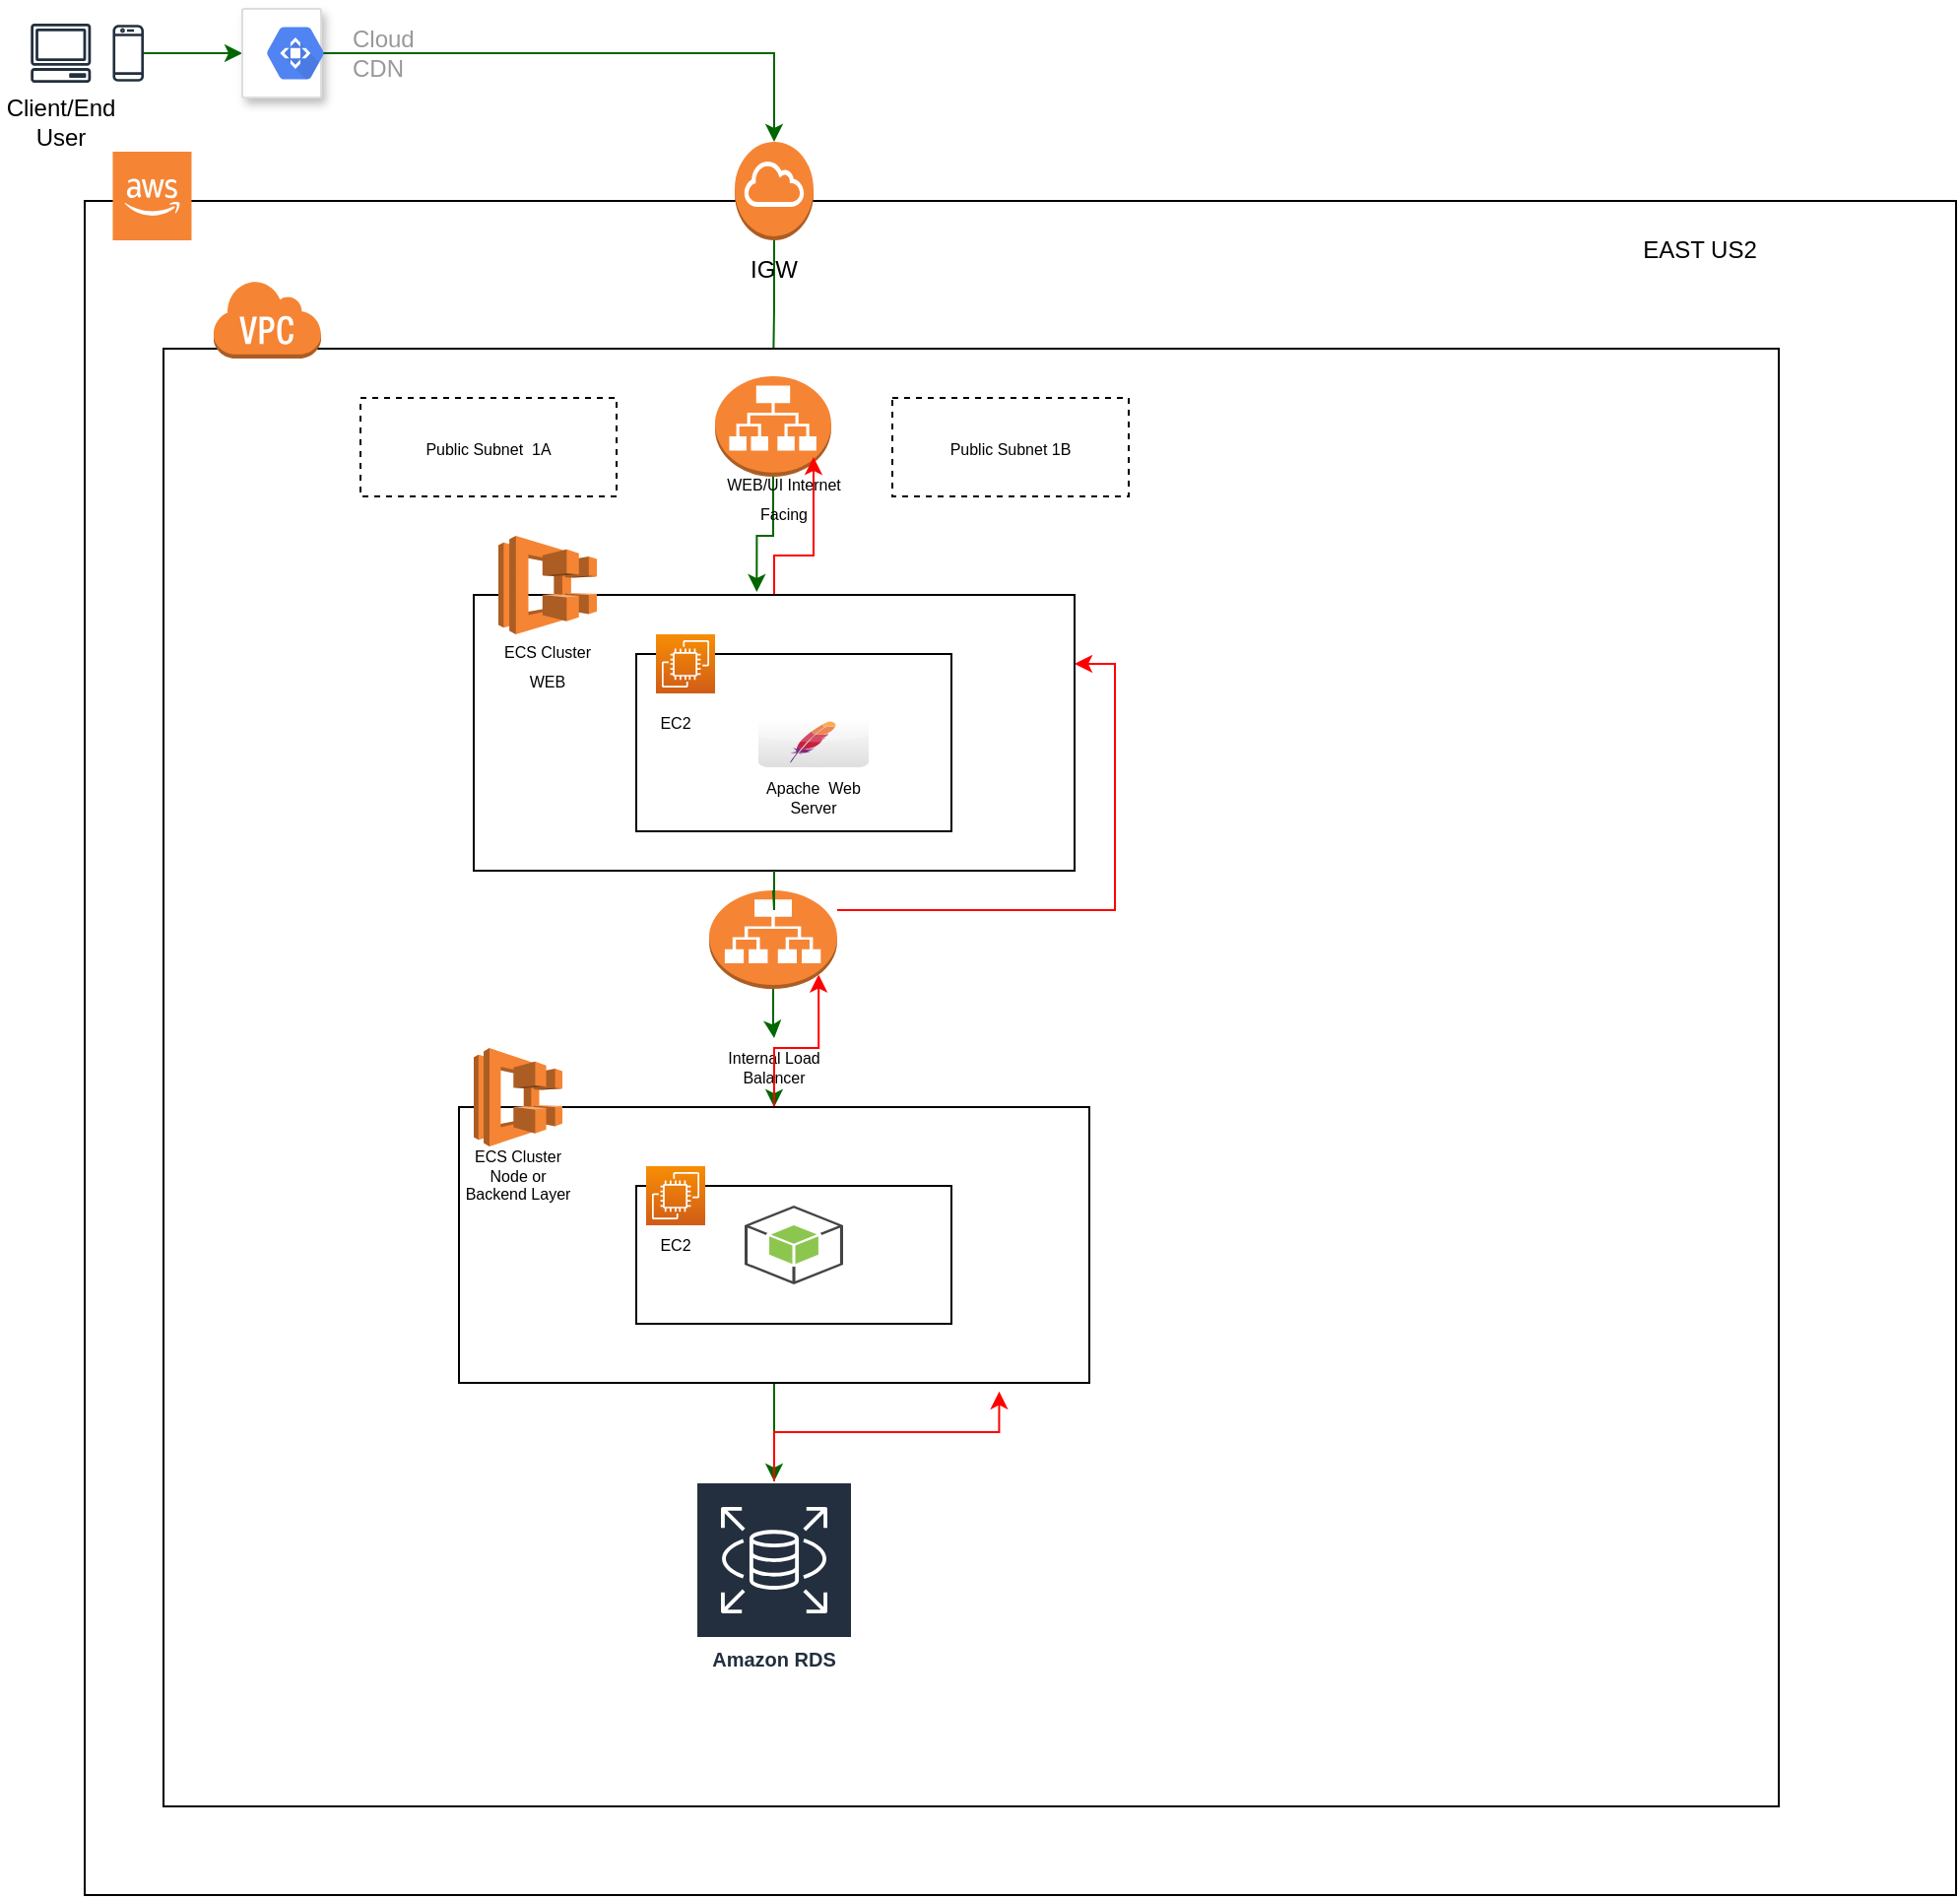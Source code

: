 <mxfile version="15.7.0" type="device"><diagram id="EJPesw59yiEa_lA1Soca" name="Page-1"><mxGraphModel dx="1497" dy="946" grid="1" gridSize="10" guides="1" tooltips="1" connect="1" arrows="1" fold="1" page="1" pageScale="1" pageWidth="827" pageHeight="1169" math="0" shadow="0"><root><mxCell id="0"/><mxCell id="1" parent="0"/><mxCell id="CTtVCj4Z3wZTfadNuvui-1" value="" style="sketch=0;outlineConnect=0;fontColor=#232F3E;gradientColor=none;fillColor=#232F3E;strokeColor=none;dashed=0;verticalLabelPosition=bottom;verticalAlign=top;align=center;html=1;fontSize=12;fontStyle=0;aspect=fixed;pointerEvents=1;shape=mxgraph.aws4.client;" vertex="1" parent="1"><mxGeometry x="42.49" y="50" width="30.79" height="30" as="geometry"/></mxCell><mxCell id="CTtVCj4Z3wZTfadNuvui-6" value="" style="edgeStyle=orthogonalEdgeStyle;rounded=0;orthogonalLoop=1;jettySize=auto;html=1;strokeColor=#006600;" edge="1" parent="1" source="CTtVCj4Z3wZTfadNuvui-2" target="CTtVCj4Z3wZTfadNuvui-3"><mxGeometry relative="1" as="geometry"/></mxCell><mxCell id="CTtVCj4Z3wZTfadNuvui-2" value="" style="sketch=0;outlineConnect=0;fontColor=#232F3E;gradientColor=none;fillColor=#232F3E;strokeColor=none;dashed=0;verticalLabelPosition=bottom;verticalAlign=top;align=center;html=1;fontSize=12;fontStyle=0;aspect=fixed;pointerEvents=1;shape=mxgraph.aws4.mobile_client;" vertex="1" parent="1"><mxGeometry x="84.23" y="50" width="15.77" height="30" as="geometry"/></mxCell><mxCell id="CTtVCj4Z3wZTfadNuvui-17" style="edgeStyle=orthogonalEdgeStyle;rounded=0;orthogonalLoop=1;jettySize=auto;html=1;strokeColor=#006600;" edge="1" parent="1" source="CTtVCj4Z3wZTfadNuvui-3" target="CTtVCj4Z3wZTfadNuvui-15"><mxGeometry relative="1" as="geometry"/></mxCell><mxCell id="CTtVCj4Z3wZTfadNuvui-3" value="" style="strokeColor=#dddddd;shadow=1;strokeWidth=1;rounded=1;absoluteArcSize=1;arcSize=2;" vertex="1" parent="1"><mxGeometry x="150" y="42.5" width="40" height="45" as="geometry"/></mxCell><mxCell id="CTtVCj4Z3wZTfadNuvui-4" value="Cloud &#10;CDN" style="sketch=0;dashed=0;connectable=0;html=1;fillColor=#5184F3;strokeColor=none;shape=mxgraph.gcp2.hexIcon;prIcon=cloud_cdn;part=1;labelPosition=right;verticalLabelPosition=middle;align=left;verticalAlign=middle;spacingLeft=5;fontColor=#999999;fontSize=12;" vertex="1" parent="CTtVCj4Z3wZTfadNuvui-3"><mxGeometry y="0.5" width="44" height="39" relative="1" as="geometry"><mxPoint x="5" y="-19.5" as="offset"/></mxGeometry></mxCell><mxCell id="CTtVCj4Z3wZTfadNuvui-8" value="IGW" style="text;html=1;strokeColor=none;fillColor=none;align=center;verticalAlign=middle;whiteSpace=wrap;rounded=0;" vertex="1" parent="1"><mxGeometry x="390" y="150" width="60" height="30" as="geometry"/></mxCell><mxCell id="CTtVCj4Z3wZTfadNuvui-13" value="" style="rounded=0;whiteSpace=wrap;html=1;" vertex="1" parent="1"><mxGeometry x="70" y="140" width="950" height="860" as="geometry"/></mxCell><mxCell id="CTtVCj4Z3wZTfadNuvui-76" style="edgeStyle=orthogonalEdgeStyle;rounded=0;orthogonalLoop=1;jettySize=auto;html=1;entryX=0.5;entryY=0;entryDx=0;entryDy=0;entryPerimeter=0;fontSize=12;strokeColor=#006600;" edge="1" parent="1" source="CTtVCj4Z3wZTfadNuvui-15" target="CTtVCj4Z3wZTfadNuvui-32"><mxGeometry relative="1" as="geometry"/></mxCell><mxCell id="CTtVCj4Z3wZTfadNuvui-15" value="" style="outlineConnect=0;dashed=0;verticalLabelPosition=bottom;verticalAlign=top;align=center;html=1;shape=mxgraph.aws3.internet_gateway;fillColor=#F58534;gradientColor=none;" vertex="1" parent="1"><mxGeometry x="400" y="110" width="40" height="50" as="geometry"/></mxCell><mxCell id="CTtVCj4Z3wZTfadNuvui-16" value="IGW" style="text;html=1;strokeColor=none;fillColor=none;align=center;verticalAlign=middle;whiteSpace=wrap;rounded=0;" vertex="1" parent="1"><mxGeometry x="390" y="160" width="60" height="30" as="geometry"/></mxCell><mxCell id="CTtVCj4Z3wZTfadNuvui-18" value="" style="outlineConnect=0;dashed=0;verticalLabelPosition=bottom;verticalAlign=top;align=center;html=1;shape=mxgraph.aws3.cloud_2;fillColor=#F58534;gradientColor=none;" vertex="1" parent="1"><mxGeometry x="84.23" y="115" width="40" height="45" as="geometry"/></mxCell><mxCell id="CTtVCj4Z3wZTfadNuvui-21" value="" style="rounded=0;whiteSpace=wrap;html=1;" vertex="1" parent="1"><mxGeometry x="110" y="215" width="820" height="740" as="geometry"/></mxCell><mxCell id="CTtVCj4Z3wZTfadNuvui-22" value="" style="outlineConnect=0;dashed=0;verticalLabelPosition=bottom;verticalAlign=top;align=center;html=1;shape=mxgraph.aws3.virtual_private_cloud;fillColor=#F58534;gradientColor=none;" vertex="1" parent="1"><mxGeometry x="135" y="180" width="55" height="40" as="geometry"/></mxCell><mxCell id="CTtVCj4Z3wZTfadNuvui-30" value="&lt;font style=&quot;font-size: 8px&quot;&gt;Public Subnet&amp;nbsp; 1A&lt;/font&gt;" style="rounded=0;whiteSpace=wrap;html=1;dashed=1;" vertex="1" parent="1"><mxGeometry x="210" y="240" width="130" height="50" as="geometry"/></mxCell><mxCell id="CTtVCj4Z3wZTfadNuvui-31" value="&lt;font style=&quot;font-size: 8px&quot;&gt;Public Subnet 1B&lt;/font&gt;" style="rounded=0;whiteSpace=wrap;html=1;dashed=1;" vertex="1" parent="1"><mxGeometry x="480" y="240" width="120" height="50" as="geometry"/></mxCell><mxCell id="CTtVCj4Z3wZTfadNuvui-53" style="edgeStyle=orthogonalEdgeStyle;rounded=0;orthogonalLoop=1;jettySize=auto;html=1;entryX=0.471;entryY=-0.011;entryDx=0;entryDy=0;entryPerimeter=0;fontSize=8;strokeColor=#006600;" edge="1" parent="1" source="CTtVCj4Z3wZTfadNuvui-32" target="CTtVCj4Z3wZTfadNuvui-34"><mxGeometry relative="1" as="geometry"/></mxCell><mxCell id="CTtVCj4Z3wZTfadNuvui-32" value="" style="outlineConnect=0;dashed=0;verticalLabelPosition=bottom;verticalAlign=top;align=center;html=1;shape=mxgraph.aws3.application_load_balancer;fillColor=#F58534;gradientColor=none;" vertex="1" parent="1"><mxGeometry x="390" y="229" width="59" height="51" as="geometry"/></mxCell><mxCell id="CTtVCj4Z3wZTfadNuvui-33" value="&lt;font style=&quot;font-size: 8px&quot;&gt;WEB/UI Internet Facing&lt;/font&gt;" style="text;html=1;strokeColor=none;fillColor=none;align=center;verticalAlign=middle;whiteSpace=wrap;rounded=0;dashed=1;" vertex="1" parent="1"><mxGeometry x="390" y="260" width="70" height="60" as="geometry"/></mxCell><mxCell id="CTtVCj4Z3wZTfadNuvui-67" value="" style="edgeStyle=orthogonalEdgeStyle;rounded=0;orthogonalLoop=1;jettySize=auto;html=1;fontSize=8;strokeColor=#006600;startArrow=none;" edge="1" parent="1" source="CTtVCj4Z3wZTfadNuvui-55" target="CTtVCj4Z3wZTfadNuvui-56"><mxGeometry relative="1" as="geometry"/></mxCell><mxCell id="CTtVCj4Z3wZTfadNuvui-84" style="edgeStyle=orthogonalEdgeStyle;rounded=0;orthogonalLoop=1;jettySize=auto;html=1;entryX=0.714;entryY=0.167;entryDx=0;entryDy=0;entryPerimeter=0;fontSize=12;strokeColor=#FF0000;" edge="1" parent="1" source="CTtVCj4Z3wZTfadNuvui-34" target="CTtVCj4Z3wZTfadNuvui-33"><mxGeometry relative="1" as="geometry"/></mxCell><mxCell id="CTtVCj4Z3wZTfadNuvui-34" value="" style="rounded=0;whiteSpace=wrap;html=1;" vertex="1" parent="1"><mxGeometry x="267.5" y="340" width="305" height="140" as="geometry"/></mxCell><mxCell id="CTtVCj4Z3wZTfadNuvui-37" value="" style="outlineConnect=0;dashed=0;verticalLabelPosition=bottom;verticalAlign=top;align=center;html=1;shape=mxgraph.aws3.ecs;fillColor=#F58534;gradientColor=none;" vertex="1" parent="1"><mxGeometry x="280" y="310" width="50" height="50" as="geometry"/></mxCell><mxCell id="CTtVCj4Z3wZTfadNuvui-38" value="&lt;font style=&quot;font-size: 8px&quot;&gt;ECS Cluster WEB&lt;/font&gt;" style="text;html=1;strokeColor=none;fillColor=none;align=center;verticalAlign=middle;whiteSpace=wrap;rounded=0;" vertex="1" parent="1"><mxGeometry x="275" y="360" width="60" height="30" as="geometry"/></mxCell><mxCell id="CTtVCj4Z3wZTfadNuvui-39" value="" style="rounded=0;whiteSpace=wrap;html=1;fontSize=8;" vertex="1" parent="1"><mxGeometry x="350" y="370" width="160" height="90" as="geometry"/></mxCell><mxCell id="CTtVCj4Z3wZTfadNuvui-40" value="" style="sketch=0;points=[[0,0,0],[0.25,0,0],[0.5,0,0],[0.75,0,0],[1,0,0],[0,1,0],[0.25,1,0],[0.5,1,0],[0.75,1,0],[1,1,0],[0,0.25,0],[0,0.5,0],[0,0.75,0],[1,0.25,0],[1,0.5,0],[1,0.75,0]];outlineConnect=0;fontColor=#232F3E;gradientColor=#F78E04;gradientDirection=north;fillColor=#D05C17;strokeColor=#ffffff;dashed=0;verticalLabelPosition=bottom;verticalAlign=top;align=center;html=1;fontSize=12;fontStyle=0;aspect=fixed;shape=mxgraph.aws4.resourceIcon;resIcon=mxgraph.aws4.ec2;" vertex="1" parent="1"><mxGeometry x="360" y="360" width="30" height="30" as="geometry"/></mxCell><mxCell id="CTtVCj4Z3wZTfadNuvui-41" value="EC2" style="text;html=1;strokeColor=none;fillColor=none;align=center;verticalAlign=middle;whiteSpace=wrap;rounded=0;fontSize=8;" vertex="1" parent="1"><mxGeometry x="340" y="390" width="60" height="30" as="geometry"/></mxCell><mxCell id="CTtVCj4Z3wZTfadNuvui-42" value="" style="dashed=0;outlineConnect=0;html=1;align=center;labelPosition=center;verticalLabelPosition=bottom;verticalAlign=top;shape=mxgraph.webicons.apache;gradientColor=#DFDEDE;fontSize=8;" vertex="1" parent="1"><mxGeometry x="412" y="402.5" width="56" height="25" as="geometry"/></mxCell><mxCell id="CTtVCj4Z3wZTfadNuvui-43" value="Apache&amp;nbsp; Web Server" style="text;html=1;strokeColor=none;fillColor=none;align=center;verticalAlign=middle;whiteSpace=wrap;rounded=0;fontSize=8;" vertex="1" parent="1"><mxGeometry x="410" y="427.5" width="60" height="30" as="geometry"/></mxCell><mxCell id="CTtVCj4Z3wZTfadNuvui-71" value="" style="edgeStyle=orthogonalEdgeStyle;rounded=0;orthogonalLoop=1;jettySize=auto;html=1;fontSize=8;strokeColor=#006600;" edge="1" parent="1" source="CTtVCj4Z3wZTfadNuvui-56" target="CTtVCj4Z3wZTfadNuvui-57"><mxGeometry relative="1" as="geometry"/></mxCell><mxCell id="CTtVCj4Z3wZTfadNuvui-56" value="Internal Load Balancer" style="text;html=1;strokeColor=none;fillColor=none;align=center;verticalAlign=middle;whiteSpace=wrap;rounded=0;fontSize=8;" vertex="1" parent="1"><mxGeometry x="390" y="565" width="60" height="30" as="geometry"/></mxCell><mxCell id="CTtVCj4Z3wZTfadNuvui-72" value="" style="edgeStyle=orthogonalEdgeStyle;rounded=0;orthogonalLoop=1;jettySize=auto;html=1;fontSize=8;strokeColor=#006600;" edge="1" parent="1" source="CTtVCj4Z3wZTfadNuvui-57"><mxGeometry relative="1" as="geometry"><mxPoint x="420" y="790" as="targetPoint"/></mxGeometry></mxCell><mxCell id="CTtVCj4Z3wZTfadNuvui-82" style="edgeStyle=orthogonalEdgeStyle;rounded=0;orthogonalLoop=1;jettySize=auto;html=1;entryX=0.855;entryY=0.855;entryDx=0;entryDy=0;entryPerimeter=0;fontSize=12;strokeColor=#FF0000;" edge="1" parent="1" source="CTtVCj4Z3wZTfadNuvui-57" target="CTtVCj4Z3wZTfadNuvui-55"><mxGeometry relative="1" as="geometry"/></mxCell><mxCell id="CTtVCj4Z3wZTfadNuvui-57" value="" style="rounded=0;whiteSpace=wrap;html=1;fontSize=8;" vertex="1" parent="1"><mxGeometry x="260" y="600" width="320" height="140" as="geometry"/></mxCell><mxCell id="CTtVCj4Z3wZTfadNuvui-58" value="" style="outlineConnect=0;dashed=0;verticalLabelPosition=bottom;verticalAlign=top;align=center;html=1;shape=mxgraph.aws3.ecs;fillColor=#F58534;gradientColor=none;fontSize=8;" vertex="1" parent="1"><mxGeometry x="267.5" y="570" width="45" height="50" as="geometry"/></mxCell><mxCell id="CTtVCj4Z3wZTfadNuvui-59" value="ECS Cluster Node or Backend Layer" style="text;html=1;strokeColor=none;fillColor=none;align=center;verticalAlign=middle;whiteSpace=wrap;rounded=0;fontSize=8;" vertex="1" parent="1"><mxGeometry x="260" y="620" width="60" height="30" as="geometry"/></mxCell><mxCell id="CTtVCj4Z3wZTfadNuvui-60" value="" style="rounded=0;whiteSpace=wrap;html=1;fontSize=8;" vertex="1" parent="1"><mxGeometry x="350" y="640" width="160" height="70" as="geometry"/></mxCell><mxCell id="CTtVCj4Z3wZTfadNuvui-61" value="" style="sketch=0;points=[[0,0,0],[0.25,0,0],[0.5,0,0],[0.75,0,0],[1,0,0],[0,1,0],[0.25,1,0],[0.5,1,0],[0.75,1,0],[1,1,0],[0,0.25,0],[0,0.5,0],[0,0.75,0],[1,0.25,0],[1,0.5,0],[1,0.75,0]];outlineConnect=0;fontColor=#232F3E;gradientColor=#F78E04;gradientDirection=north;fillColor=#D05C17;strokeColor=#ffffff;dashed=0;verticalLabelPosition=bottom;verticalAlign=top;align=center;html=1;fontSize=12;fontStyle=0;aspect=fixed;shape=mxgraph.aws4.resourceIcon;resIcon=mxgraph.aws4.ec2;" vertex="1" parent="1"><mxGeometry x="355" y="630" width="30" height="30" as="geometry"/></mxCell><mxCell id="CTtVCj4Z3wZTfadNuvui-62" value="EC2" style="text;html=1;strokeColor=none;fillColor=none;align=center;verticalAlign=middle;whiteSpace=wrap;rounded=0;fontSize=8;" vertex="1" parent="1"><mxGeometry x="340" y="655" width="60" height="30" as="geometry"/></mxCell><mxCell id="CTtVCj4Z3wZTfadNuvui-64" value="" style="outlineConnect=0;dashed=0;verticalLabelPosition=bottom;verticalAlign=top;align=center;html=1;shape=mxgraph.aws3.android;fillColor=#8CC64F;gradientColor=none;fontSize=8;" vertex="1" parent="1"><mxGeometry x="405" y="650" width="50" height="40" as="geometry"/></mxCell><mxCell id="CTtVCj4Z3wZTfadNuvui-83" style="edgeStyle=orthogonalEdgeStyle;rounded=0;orthogonalLoop=1;jettySize=auto;html=1;entryX=1;entryY=0.25;entryDx=0;entryDy=0;fontSize=12;strokeColor=#FF0000;" edge="1" parent="1" source="CTtVCj4Z3wZTfadNuvui-55" target="CTtVCj4Z3wZTfadNuvui-34"><mxGeometry relative="1" as="geometry"><Array as="points"><mxPoint x="593" y="500"/><mxPoint x="593" y="375"/></Array></mxGeometry></mxCell><mxCell id="CTtVCj4Z3wZTfadNuvui-55" value="" style="outlineConnect=0;dashed=0;verticalLabelPosition=bottom;verticalAlign=top;align=center;html=1;shape=mxgraph.aws3.application_load_balancer;fillColor=#F58534;gradientColor=none;fontSize=8;" vertex="1" parent="1"><mxGeometry x="387" y="490" width="65" height="50" as="geometry"/></mxCell><mxCell id="CTtVCj4Z3wZTfadNuvui-69" value="" style="edgeStyle=orthogonalEdgeStyle;rounded=0;orthogonalLoop=1;jettySize=auto;html=1;fontSize=8;strokeColor=#006600;endArrow=none;" edge="1" parent="1" source="CTtVCj4Z3wZTfadNuvui-34" target="CTtVCj4Z3wZTfadNuvui-55"><mxGeometry relative="1" as="geometry"><mxPoint x="420" y="480" as="sourcePoint"/><mxPoint x="420" y="565" as="targetPoint"/></mxGeometry></mxCell><mxCell id="CTtVCj4Z3wZTfadNuvui-74" value="&lt;font style=&quot;font-size: 12px&quot;&gt;EAST US2&lt;/font&gt;" style="text;html=1;strokeColor=none;fillColor=none;align=center;verticalAlign=middle;whiteSpace=wrap;rounded=0;fontSize=8;" vertex="1" parent="1"><mxGeometry x="860" y="150" width="60" height="30" as="geometry"/></mxCell><mxCell id="CTtVCj4Z3wZTfadNuvui-75" value="Client/End User" style="text;html=1;strokeColor=none;fillColor=none;align=center;verticalAlign=middle;whiteSpace=wrap;rounded=0;fontSize=12;" vertex="1" parent="1"><mxGeometry x="27.89" y="85" width="60" height="30" as="geometry"/></mxCell><mxCell id="CTtVCj4Z3wZTfadNuvui-96" style="edgeStyle=orthogonalEdgeStyle;rounded=0;orthogonalLoop=1;jettySize=auto;html=1;entryX=0.857;entryY=1.031;entryDx=0;entryDy=0;entryPerimeter=0;fontSize=8;strokeColor=#FF0000;" edge="1" parent="1" source="CTtVCj4Z3wZTfadNuvui-95" target="CTtVCj4Z3wZTfadNuvui-57"><mxGeometry relative="1" as="geometry"/></mxCell><mxCell id="CTtVCj4Z3wZTfadNuvui-95" value="Amazon RDS" style="sketch=0;outlineConnect=0;fontColor=#232F3E;gradientColor=none;strokeColor=#ffffff;fillColor=#232F3E;dashed=0;verticalLabelPosition=middle;verticalAlign=bottom;align=center;html=1;whiteSpace=wrap;fontSize=10;fontStyle=1;spacing=3;shape=mxgraph.aws4.productIcon;prIcon=mxgraph.aws4.rds;" vertex="1" parent="1"><mxGeometry x="380" y="790" width="80" height="100" as="geometry"/></mxCell></root></mxGraphModel></diagram></mxfile>